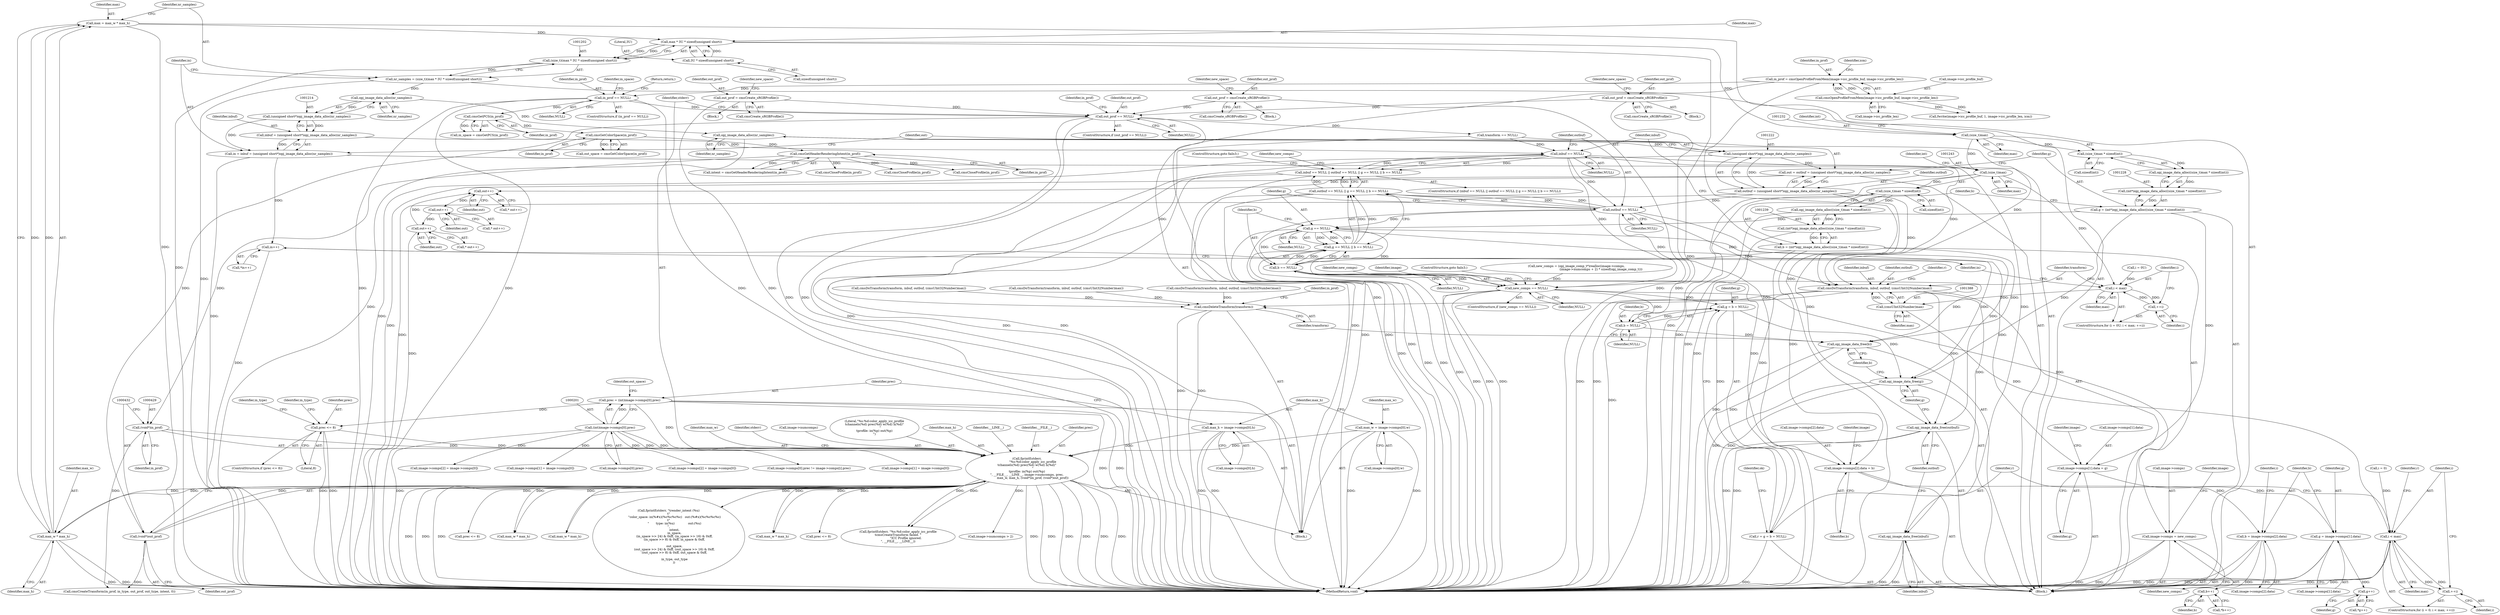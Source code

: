 digraph "0_openjpeg_2e5ab1d9987831c981ff05862e8ccf1381ed58ea@API" {
"1001203" [label="(Call,max * 3U * sizeof(unsigned short))"];
"1001194" [label="(Call,max = max_w * max_h)"];
"1001196" [label="(Call,max_w * max_h)"];
"1000417" [label="(Call,fprintf(stderr,\n            \"%s:%d:color_apply_icc_profile\n\tchannels(%d) prec(%d) w(%d) h(%d)\"\n            \"\n\tprofile: in(%p) out(%p)\n\", __FILE__, __LINE__, image->numcomps, prec,\n            max_w, max_h, (void*)in_prof, (void*)out_prof))"];
"1000198" [label="(Call,prec = (int)image->comps[0].prec)"];
"1000200" [label="(Call,(int)image->comps[0].prec)"];
"1000320" [label="(Call,prec <= 8)"];
"1000180" [label="(Call,max_w = image->comps[0].w)"];
"1000189" [label="(Call,max_h = image->comps[0].h)"];
"1000428" [label="(Call,(void*)in_prof)"];
"1000178" [label="(Call,cmsGetHeaderRenderingIntent(in_prof))"];
"1000174" [label="(Call,cmsGetColorSpace(in_prof))"];
"1000170" [label="(Call,cmsGetPCS(in_prof))"];
"1000163" [label="(Call,in_prof == NULL)"];
"1000136" [label="(Call,in_prof = cmsOpenProfileFromMem(image->icc_profile_buf, image->icc_profile_len))"];
"1000138" [label="(Call,cmsOpenProfileFromMem(image->icc_profile_buf, image->icc_profile_len))"];
"1000431" [label="(Call,(void*)out_prof)"];
"1000410" [label="(Call,out_prof == NULL)"];
"1000338" [label="(Call,out_prof = cmsCreate_sRGBProfile())"];
"1000374" [label="(Call,out_prof = cmsCreate_sRGBProfile())"];
"1000356" [label="(Call,out_prof = cmsCreate_sRGBProfile())"];
"1001205" [label="(Call,3U * sizeof(unsigned short))"];
"1001201" [label="(Call,(size_t)(max * 3U * sizeof(unsigned short)))"];
"1001199" [label="(Call,nr_samples = (size_t)(max * 3U * sizeof(unsigned short)))"];
"1001215" [label="(Call,opj_image_data_alloc(nr_samples))"];
"1001213" [label="(Call,(unsigned short*)opj_image_data_alloc(nr_samples))"];
"1001209" [label="(Call,in = inbuf = (unsigned short*)opj_image_data_alloc(nr_samples))"];
"1001376" [label="(Call,in++)"];
"1001211" [label="(Call,inbuf = (unsigned short*)opj_image_data_alloc(nr_samples))"];
"1001249" [label="(Call,inbuf == NULL)"];
"1001248" [label="(Call,inbuf == NULL || outbuf == NULL || g == NULL || b == NULL)"];
"1001253" [label="(Call,outbuf == NULL)"];
"1001252" [label="(Call,outbuf == NULL || g == NULL || b == NULL)"];
"1001257" [label="(Call,g == NULL)"];
"1001256" [label="(Call,g == NULL || b == NULL)"];
"1001260" [label="(Call,b == NULL)"];
"1001282" [label="(Call,new_comps == NULL)"];
"1001287" [label="(Call,image->comps = new_comps)"];
"1001456" [label="(Call,g = b = NULL)"];
"1001454" [label="(Call,r = g = b = NULL)"];
"1001469" [label="(Call,opj_image_data_free(g))"];
"1001458" [label="(Call,b = NULL)"];
"1001471" [label="(Call,opj_image_data_free(b))"];
"1001341" [label="(Call,image->comps[2].data = b)"];
"1001408" [label="(Call,b = image->comps[2].data)"];
"1001447" [label="(Call,b++)"];
"1001332" [label="(Call,image->comps[1].data = g)"];
"1001399" [label="(Call,g = image->comps[1].data)"];
"1001438" [label="(Call,g++)"];
"1001383" [label="(Call,cmsDoTransform(transform, inbuf, outbuf, (cmsUInt32Number)max))"];
"1001465" [label="(Call,opj_image_data_free(inbuf))"];
"1001467" [label="(Call,opj_image_data_free(outbuf))"];
"1001473" [label="(Call,cmsDeleteTransform(transform))"];
"1001223" [label="(Call,opj_image_data_alloc(nr_samples))"];
"1001221" [label="(Call,(unsigned short*)opj_image_data_alloc(nr_samples))"];
"1001217" [label="(Call,out = outbuf = (unsigned short*)opj_image_data_alloc(nr_samples))"];
"1001434" [label="(Call,out++)"];
"1001443" [label="(Call,out++)"];
"1001452" [label="(Call,out++)"];
"1001219" [label="(Call,outbuf = (unsigned short*)opj_image_data_alloc(nr_samples))"];
"1001231" [label="(Call,(size_t)max)"];
"1001230" [label="(Call,(size_t)max * sizeof(int))"];
"1001229" [label="(Call,opj_image_data_alloc((size_t)max * sizeof(int)))"];
"1001227" [label="(Call,(int*)opj_image_data_alloc((size_t)max * sizeof(int)))"];
"1001225" [label="(Call,g = (int*)opj_image_data_alloc((size_t)max * sizeof(int)))"];
"1001242" [label="(Call,(size_t)max)"];
"1001241" [label="(Call,(size_t)max * sizeof(int))"];
"1001240" [label="(Call,opj_image_data_alloc((size_t)max * sizeof(int)))"];
"1001238" [label="(Call,(int*)opj_image_data_alloc((size_t)max * sizeof(int)))"];
"1001236" [label="(Call,b = (int*)opj_image_data_alloc((size_t)max * sizeof(int)))"];
"1001368" [label="(Call,i < max)"];
"1001371" [label="(Call,++i)"];
"1001387" [label="(Call,(cmsUInt32Number)max)"];
"1001421" [label="(Call,i < max)"];
"1001424" [label="(Call,++i)"];
"1001188" [label="(Block,)"];
"1001321" [label="(Call,image->comps[2] = image->comps[0])"];
"1001200" [label="(Identifier,nr_samples)"];
"1000175" [label="(Identifier,in_prof)"];
"1000180" [label="(Call,max_w = image->comps[0].w)"];
"1001417" [label="(ControlStructure,for (i = 0; i < max; ++i))"];
"1001425" [label="(Identifier,i)"];
"1001221" [label="(Call,(unsigned short*)opj_image_data_alloc(nr_samples))"];
"1001430" [label="(Identifier,r)"];
"1000507" [label="(Call,image->numcomps > 2)"];
"1001288" [label="(Call,image->comps)"];
"1001252" [label="(Call,outbuf == NULL || g == NULL || b == NULL)"];
"1001422" [label="(Identifier,i)"];
"1000169" [label="(Identifier,in_space)"];
"1001453" [label="(Identifier,out)"];
"1001245" [label="(Call,sizeof(int))"];
"1001213" [label="(Call,(unsigned short*)opj_image_data_alloc(nr_samples))"];
"1000419" [label="(Literal,\"%s:%d:color_apply_icc_profile\n\tchannels(%d) prec(%d) w(%d) h(%d)\"\n            \"\n\tprofile: in(%p) out(%p)\n\")"];
"1000191" [label="(Call,image->comps[0].h)"];
"1001454" [label="(Call,r = g = b = NULL)"];
"1001234" [label="(Call,sizeof(int))"];
"1001283" [label="(Identifier,new_comps)"];
"1001260" [label="(Call,b == NULL)"];
"1000190" [label="(Identifier,max_h)"];
"1000431" [label="(Call,(void*)out_prof)"];
"1000276" [label="(Call,image->comps[0].prec != image->comps[i].prec)"];
"1000213" [label="(Block,)"];
"1001467" [label="(Call,opj_image_data_free(outbuf))"];
"1001408" [label="(Call,b = image->comps[2].data)"];
"1001333" [label="(Call,image->comps[1].data)"];
"1000374" [label="(Call,out_prof = cmsCreate_sRGBProfile())"];
"1001227" [label="(Call,(int*)opj_image_data_alloc((size_t)max * sizeof(int)))"];
"1000427" [label="(Identifier,max_h)"];
"1001332" [label="(Call,image->comps[1].data = g)"];
"1001236" [label="(Call,b = (int*)opj_image_data_alloc((size_t)max * sizeof(int)))"];
"1000514" [label="(Call,prec <= 8)"];
"1001247" [label="(ControlStructure,if (inbuf == NULL || outbuf == NULL || g == NULL || b == NULL))"];
"1000414" [label="(Call,cmsCloseProfile(in_prof))"];
"1001349" [label="(Identifier,b)"];
"1000415" [label="(Identifier,in_prof)"];
"1001439" [label="(Identifier,g)"];
"1001211" [label="(Call,inbuf = (unsigned short*)opj_image_data_alloc(nr_samples))"];
"1001258" [label="(Identifier,g)"];
"1001289" [label="(Identifier,image)"];
"1001204" [label="(Identifier,max)"];
"1001442" [label="(Call,* out++)"];
"1001257" [label="(Call,g == NULL)"];
"1001255" [label="(Identifier,NULL)"];
"1000376" [label="(Call,cmsCreate_sRGBProfile())"];
"1001465" [label="(Call,opj_image_data_free(inbuf))"];
"1000421" [label="(Identifier,__LINE__)"];
"1001223" [label="(Call,opj_image_data_alloc(nr_samples))"];
"1001399" [label="(Call,g = image->comps[1].data)"];
"1000714" [label="(Call,max_w * max_h)"];
"1000357" [label="(Identifier,out_prof)"];
"1001368" [label="(Call,i < max)"];
"1001444" [label="(Identifier,out)"];
"1001233" [label="(Identifier,max)"];
"1001387" [label="(Call,(cmsUInt32Number)max)"];
"1001376" [label="(Call,in++)"];
"1001476" [label="(Identifier,in_prof)"];
"1000418" [label="(Identifier,stderr)"];
"1000325" [label="(Identifier,in_type)"];
"1000151" [label="(Call,fwrite(image->icc_profile_buf, 1, image->icc_profile_len, icm))"];
"1000410" [label="(Call,out_prof == NULL)"];
"1001206" [label="(Literal,3U)"];
"1001409" [label="(Identifier,b)"];
"1001459" [label="(Identifier,b)"];
"1000162" [label="(ControlStructure,if (in_prof == NULL))"];
"1001199" [label="(Call,nr_samples = (size_t)(max * 3U * sizeof(unsigned short)))"];
"1000333" [label="(Identifier,in_type)"];
"1000412" [label="(Identifier,NULL)"];
"1001231" [label="(Call,(size_t)max)"];
"1000181" [label="(Identifier,max_w)"];
"1000360" [label="(Identifier,new_space)"];
"1000420" [label="(Identifier,__FILE__)"];
"1001487" [label="(MethodReturn,void)"];
"1000136" [label="(Call,in_prof = cmsOpenProfileFromMem(image->icc_profile_buf, image->icc_profile_len))"];
"1000524" [label="(Call,max_w * max_h)"];
"1001237" [label="(Identifier,b)"];
"1000430" [label="(Identifier,in_prof)"];
"1001291" [label="(Identifier,new_comps)"];
"1001097" [label="(Call,cmsDoTransform(transform, inbuf, outbuf, (cmsUInt32Number)max))"];
"1001457" [label="(Identifier,g)"];
"1001377" [label="(Identifier,in)"];
"1000358" [label="(Call,cmsCreate_sRGBProfile())"];
"1001434" [label="(Call,out++)"];
"1001205" [label="(Call,3U * sizeof(unsigned short))"];
"1001423" [label="(Identifier,max)"];
"1001460" [label="(Identifier,NULL)"];
"1001345" [label="(Identifier,image)"];
"1001473" [label="(Call,cmsDeleteTransform(transform))"];
"1001365" [label="(Call,i = 0U)"];
"1001229" [label="(Call,opj_image_data_alloc((size_t)max * sizeof(int)))"];
"1000340" [label="(Call,cmsCreate_sRGBProfile())"];
"1001240" [label="(Call,opj_image_data_alloc((size_t)max * sizeof(int)))"];
"1000165" [label="(Identifier,NULL)"];
"1001470" [label="(Identifier,g)"];
"1001248" [label="(Call,inbuf == NULL || outbuf == NULL || g == NULL || b == NULL)"];
"1001235" [label="(Identifier,int)"];
"1001215" [label="(Call,opj_image_data_alloc(nr_samples))"];
"1001194" [label="(Call,max = max_w * max_h)"];
"1001264" [label="(ControlStructure,goto fails3;)"];
"1001448" [label="(Identifier,b)"];
"1001443" [label="(Call,out++)"];
"1000167" [label="(Return,return;)"];
"1000198" [label="(Call,prec = (int)image->comps[0].prec)"];
"1001219" [label="(Call,outbuf = (unsigned short*)opj_image_data_alloc(nr_samples))"];
"1000434" [label="(Call,fprintf(stderr, \"\trender_intent (%u)\n\t\"\n            \"color_space: in(%#x)(%c%c%c%c)   out:(%#x)(%c%c%c%c)\n\t\"\n            \"       type: in(%u)              out:(%u)\n\",\n            intent,\n            in_space,\n            (in_space >> 24) & 0xff, (in_space >> 16) & 0xff,\n            (in_space >> 8) & 0xff, in_space & 0xff,\n\n            out_space,\n            (out_space >> 24) & 0xff, (out_space >> 16) & 0xff,\n            (out_space >> 8) & 0xff, out_space & 0xff,\n\n            in_type, out_type\n           ))"];
"1001024" [label="(Call,image->comps[1] = image->comps[0])"];
"1001391" [label="(Identifier,r)"];
"1001462" [label="(Identifier,ok)"];
"1001217" [label="(Call,out = outbuf = (unsigned short*)opj_image_data_alloc(nr_samples))"];
"1001201" [label="(Call,(size_t)(max * 3U * sizeof(unsigned short)))"];
"1001242" [label="(Call,(size_t)max)"];
"1001287" [label="(Call,image->comps = new_comps)"];
"1000168" [label="(Call,in_space = cmsGetPCS(in_prof))"];
"1001253" [label="(Call,outbuf == NULL)"];
"1001254" [label="(Identifier,outbuf)"];
"1001035" [label="(Call,image->comps[2] = image->comps[0])"];
"1001218" [label="(Identifier,out)"];
"1000164" [label="(Identifier,in_prof)"];
"1001209" [label="(Call,in = inbuf = (unsigned short*)opj_image_data_alloc(nr_samples))"];
"1000172" [label="(Call,out_space = cmsGetColorSpace(in_prof))"];
"1001225" [label="(Call,g = (int*)opj_image_data_alloc((size_t)max * sizeof(int)))"];
"1001447" [label="(Call,b++)"];
"1001451" [label="(Call,* out++)"];
"1001196" [label="(Call,max_w * max_h)"];
"1001458" [label="(Call,b = NULL)"];
"1001424" [label="(Call,++i)"];
"1001342" [label="(Call,image->comps[2].data)"];
"1000142" [label="(Call,image->icc_profile_len)"];
"1000425" [label="(Identifier,prec)"];
"1000406" [label="(Call,cmsCloseProfile(in_prof))"];
"1000910" [label="(Call,max_w * max_h)"];
"1001472" [label="(Identifier,b)"];
"1001466" [label="(Identifier,inbuf)"];
"1000375" [label="(Identifier,out_prof)"];
"1001251" [label="(Identifier,NULL)"];
"1000342" [label="(Identifier,new_space)"];
"1001400" [label="(Identifier,g)"];
"1000480" [label="(Call,cmsCreateTransform(in_prof, in_type, out_prof, out_type, intent, 0))"];
"1001210" [label="(Identifier,in)"];
"1000426" [label="(Identifier,max_w)"];
"1000492" [label="(Call,transform == NULL)"];
"1001469" [label="(Call,opj_image_data_free(g))"];
"1001340" [label="(Identifier,g)"];
"1001385" [label="(Identifier,inbuf)"];
"1001401" [label="(Call,image->comps[1].data)"];
"1001364" [label="(ControlStructure,for (i = 0U; i < max; ++i))"];
"1001341" [label="(Call,image->comps[2].data = b)"];
"1001384" [label="(Identifier,transform)"];
"1001310" [label="(Call,image->comps[1] = image->comps[0])"];
"1000378" [label="(Identifier,new_space)"];
"1001471" [label="(Call,opj_image_data_free(b))"];
"1001197" [label="(Identifier,max_w)"];
"1001195" [label="(Identifier,max)"];
"1000411" [label="(Identifier,out_prof)"];
"1001446" [label="(Call,*b++)"];
"1001256" [label="(Call,g == NULL || b == NULL)"];
"1000433" [label="(Identifier,out_prof)"];
"1001437" [label="(Call,*g++)"];
"1000349" [label="(Block,)"];
"1000182" [label="(Call,image->comps[0].w)"];
"1000817" [label="(Call,cmsDoTransform(transform, inbuf, outbuf, (cmsUInt32Number)max))"];
"1000189" [label="(Call,max_h = image->comps[0].h)"];
"1001207" [label="(Call,sizeof(unsigned short))"];
"1000147" [label="(Identifier,icm)"];
"1001386" [label="(Identifier,outbuf)"];
"1000339" [label="(Identifier,out_prof)"];
"1000113" [label="(Block,)"];
"1001295" [label="(Identifier,image)"];
"1000199" [label="(Identifier,prec)"];
"1000202" [label="(Call,image->comps[0].prec)"];
"1001261" [label="(Identifier,b)"];
"1001281" [label="(ControlStructure,if (new_comps == NULL))"];
"1000338" [label="(Call,out_prof = cmsCreate_sRGBProfile())"];
"1001224" [label="(Identifier,nr_samples)"];
"1000211" [label="(Identifier,out_space)"];
"1000356" [label="(Call,out_prof = cmsCreate_sRGBProfile())"];
"1001352" [label="(Identifier,image)"];
"1000322" [label="(Literal,8)"];
"1001383" [label="(Call,cmsDoTransform(transform, inbuf, outbuf, (cmsUInt32Number)max))"];
"1001474" [label="(Identifier,transform)"];
"1001284" [label="(Identifier,NULL)"];
"1001369" [label="(Identifier,i)"];
"1000321" [label="(Identifier,prec)"];
"1001371" [label="(Call,++i)"];
"1001452" [label="(Call,out++)"];
"1001266" [label="(Identifier,new_comps)"];
"1000899" [label="(Call,prec <= 8)"];
"1000409" [label="(ControlStructure,if (out_prof == NULL))"];
"1001286" [label="(ControlStructure,goto fails3;)"];
"1000176" [label="(Call,intent = cmsGetHeaderRenderingIntent(in_prof))"];
"1000627" [label="(Call,cmsDoTransform(transform, inbuf, outbuf, (cmsUInt32Number)max))"];
"1001250" [label="(Identifier,inbuf)"];
"1001435" [label="(Identifier,out)"];
"1000367" [label="(Block,)"];
"1001212" [label="(Identifier,inbuf)"];
"1000139" [label="(Call,image->icc_profile_buf)"];
"1001375" [label="(Call,*in++)"];
"1001456" [label="(Call,g = b = NULL)"];
"1000428" [label="(Call,(void*)in_prof)"];
"1001226" [label="(Identifier,g)"];
"1000417" [label="(Call,fprintf(stderr,\n            \"%s:%d:color_apply_icc_profile\n\tchannels(%d) prec(%d) w(%d) h(%d)\"\n            \"\n\tprofile: in(%p) out(%p)\n\", __FILE__, __LINE__, image->numcomps, prec,\n            max_w, max_h, (void*)in_prof, (void*)out_prof))"];
"1000319" [label="(ControlStructure,if (prec <= 8))"];
"1001389" [label="(Identifier,max)"];
"1000174" [label="(Call,cmsGetColorSpace(in_prof))"];
"1001244" [label="(Identifier,max)"];
"1001455" [label="(Identifier,r)"];
"1001410" [label="(Call,image->comps[2].data)"];
"1000137" [label="(Identifier,in_prof)"];
"1000171" [label="(Identifier,in_prof)"];
"1001238" [label="(Call,(int*)opj_image_data_alloc((size_t)max * sizeof(int)))"];
"1001220" [label="(Identifier,outbuf)"];
"1001433" [label="(Call,* out++)"];
"1000200" [label="(Call,(int)image->comps[0].prec)"];
"1001216" [label="(Identifier,nr_samples)"];
"1001372" [label="(Identifier,i)"];
"1001265" [label="(Call,new_comps = (opj_image_comp_t*)realloc(image->comps,\n                                                   (image->numcomps + 2) * sizeof(opj_image_comp_t)))"];
"1001419" [label="(Identifier,i)"];
"1001421" [label="(Call,i < max)"];
"1000179" [label="(Identifier,in_prof)"];
"1000138" [label="(Call,cmsOpenProfileFromMem(image->icc_profile_buf, image->icc_profile_len))"];
"1001246" [label="(Identifier,int)"];
"1001203" [label="(Call,max * 3U * sizeof(unsigned short))"];
"1001198" [label="(Identifier,max_h)"];
"1000435" [label="(Identifier,stderr)"];
"1001249" [label="(Call,inbuf == NULL)"];
"1000170" [label="(Call,cmsGetPCS(in_prof))"];
"1001438" [label="(Call,g++)"];
"1000178" [label="(Call,cmsGetHeaderRenderingIntent(in_prof))"];
"1001282" [label="(Call,new_comps == NULL)"];
"1001468" [label="(Identifier,outbuf)"];
"1001230" [label="(Call,(size_t)max * sizeof(int))"];
"1001418" [label="(Call,i = 0)"];
"1001241" [label="(Call,(size_t)max * sizeof(int))"];
"1001259" [label="(Identifier,NULL)"];
"1001262" [label="(Identifier,NULL)"];
"1000422" [label="(Call,image->numcomps)"];
"1000320" [label="(Call,prec <= 8)"];
"1000163" [label="(Call,in_prof == NULL)"];
"1000316" [label="(Call,cmsCloseProfile(in_prof))"];
"1001370" [label="(Identifier,max)"];
"1000496" [label="(Call,fprintf(stderr, \"%s:%d:color_apply_icc_profile\n\tcmsCreateTransform failed. \"\n                \"ICC Profile ignored.\n\", __FILE__, __LINE__))"];
"1001203" -> "1001201"  [label="AST: "];
"1001203" -> "1001205"  [label="CFG: "];
"1001204" -> "1001203"  [label="AST: "];
"1001205" -> "1001203"  [label="AST: "];
"1001201" -> "1001203"  [label="CFG: "];
"1001203" -> "1001487"  [label="DDG: "];
"1001203" -> "1001201"  [label="DDG: "];
"1001203" -> "1001201"  [label="DDG: "];
"1001194" -> "1001203"  [label="DDG: "];
"1001205" -> "1001203"  [label="DDG: "];
"1001203" -> "1001231"  [label="DDG: "];
"1001194" -> "1001188"  [label="AST: "];
"1001194" -> "1001196"  [label="CFG: "];
"1001195" -> "1001194"  [label="AST: "];
"1001196" -> "1001194"  [label="AST: "];
"1001200" -> "1001194"  [label="CFG: "];
"1001194" -> "1001487"  [label="DDG: "];
"1001196" -> "1001194"  [label="DDG: "];
"1001196" -> "1001194"  [label="DDG: "];
"1001196" -> "1001198"  [label="CFG: "];
"1001197" -> "1001196"  [label="AST: "];
"1001198" -> "1001196"  [label="AST: "];
"1001196" -> "1001487"  [label="DDG: "];
"1001196" -> "1001487"  [label="DDG: "];
"1000417" -> "1001196"  [label="DDG: "];
"1000417" -> "1001196"  [label="DDG: "];
"1000417" -> "1000113"  [label="AST: "];
"1000417" -> "1000431"  [label="CFG: "];
"1000418" -> "1000417"  [label="AST: "];
"1000419" -> "1000417"  [label="AST: "];
"1000420" -> "1000417"  [label="AST: "];
"1000421" -> "1000417"  [label="AST: "];
"1000422" -> "1000417"  [label="AST: "];
"1000425" -> "1000417"  [label="AST: "];
"1000426" -> "1000417"  [label="AST: "];
"1000427" -> "1000417"  [label="AST: "];
"1000428" -> "1000417"  [label="AST: "];
"1000431" -> "1000417"  [label="AST: "];
"1000435" -> "1000417"  [label="CFG: "];
"1000417" -> "1001487"  [label="DDG: "];
"1000417" -> "1001487"  [label="DDG: "];
"1000417" -> "1001487"  [label="DDG: "];
"1000417" -> "1001487"  [label="DDG: "];
"1000417" -> "1001487"  [label="DDG: "];
"1000417" -> "1001487"  [label="DDG: "];
"1000417" -> "1001487"  [label="DDG: "];
"1000417" -> "1001487"  [label="DDG: "];
"1000417" -> "1001487"  [label="DDG: "];
"1000198" -> "1000417"  [label="DDG: "];
"1000320" -> "1000417"  [label="DDG: "];
"1000180" -> "1000417"  [label="DDG: "];
"1000189" -> "1000417"  [label="DDG: "];
"1000428" -> "1000417"  [label="DDG: "];
"1000431" -> "1000417"  [label="DDG: "];
"1000417" -> "1000434"  [label="DDG: "];
"1000417" -> "1000496"  [label="DDG: "];
"1000417" -> "1000496"  [label="DDG: "];
"1000417" -> "1000507"  [label="DDG: "];
"1000417" -> "1000514"  [label="DDG: "];
"1000417" -> "1000524"  [label="DDG: "];
"1000417" -> "1000524"  [label="DDG: "];
"1000417" -> "1000714"  [label="DDG: "];
"1000417" -> "1000714"  [label="DDG: "];
"1000417" -> "1000899"  [label="DDG: "];
"1000417" -> "1000910"  [label="DDG: "];
"1000417" -> "1000910"  [label="DDG: "];
"1000198" -> "1000113"  [label="AST: "];
"1000198" -> "1000200"  [label="CFG: "];
"1000199" -> "1000198"  [label="AST: "];
"1000200" -> "1000198"  [label="AST: "];
"1000211" -> "1000198"  [label="CFG: "];
"1000198" -> "1001487"  [label="DDG: "];
"1000198" -> "1001487"  [label="DDG: "];
"1000200" -> "1000198"  [label="DDG: "];
"1000198" -> "1000320"  [label="DDG: "];
"1000200" -> "1000202"  [label="CFG: "];
"1000201" -> "1000200"  [label="AST: "];
"1000202" -> "1000200"  [label="AST: "];
"1000200" -> "1001487"  [label="DDG: "];
"1000200" -> "1000276"  [label="DDG: "];
"1000200" -> "1001024"  [label="DDG: "];
"1000200" -> "1001035"  [label="DDG: "];
"1000200" -> "1001310"  [label="DDG: "];
"1000200" -> "1001321"  [label="DDG: "];
"1000320" -> "1000319"  [label="AST: "];
"1000320" -> "1000322"  [label="CFG: "];
"1000321" -> "1000320"  [label="AST: "];
"1000322" -> "1000320"  [label="AST: "];
"1000325" -> "1000320"  [label="CFG: "];
"1000333" -> "1000320"  [label="CFG: "];
"1000320" -> "1001487"  [label="DDG: "];
"1000320" -> "1001487"  [label="DDG: "];
"1000180" -> "1000113"  [label="AST: "];
"1000180" -> "1000182"  [label="CFG: "];
"1000181" -> "1000180"  [label="AST: "];
"1000182" -> "1000180"  [label="AST: "];
"1000190" -> "1000180"  [label="CFG: "];
"1000180" -> "1001487"  [label="DDG: "];
"1000180" -> "1001487"  [label="DDG: "];
"1000189" -> "1000113"  [label="AST: "];
"1000189" -> "1000191"  [label="CFG: "];
"1000190" -> "1000189"  [label="AST: "];
"1000191" -> "1000189"  [label="AST: "];
"1000199" -> "1000189"  [label="CFG: "];
"1000189" -> "1001487"  [label="DDG: "];
"1000189" -> "1001487"  [label="DDG: "];
"1000428" -> "1000430"  [label="CFG: "];
"1000429" -> "1000428"  [label="AST: "];
"1000430" -> "1000428"  [label="AST: "];
"1000432" -> "1000428"  [label="CFG: "];
"1000178" -> "1000428"  [label="DDG: "];
"1000428" -> "1000480"  [label="DDG: "];
"1000178" -> "1000176"  [label="AST: "];
"1000178" -> "1000179"  [label="CFG: "];
"1000179" -> "1000178"  [label="AST: "];
"1000176" -> "1000178"  [label="CFG: "];
"1000178" -> "1000176"  [label="DDG: "];
"1000174" -> "1000178"  [label="DDG: "];
"1000178" -> "1000316"  [label="DDG: "];
"1000178" -> "1000406"  [label="DDG: "];
"1000178" -> "1000414"  [label="DDG: "];
"1000174" -> "1000172"  [label="AST: "];
"1000174" -> "1000175"  [label="CFG: "];
"1000175" -> "1000174"  [label="AST: "];
"1000172" -> "1000174"  [label="CFG: "];
"1000174" -> "1000172"  [label="DDG: "];
"1000170" -> "1000174"  [label="DDG: "];
"1000170" -> "1000168"  [label="AST: "];
"1000170" -> "1000171"  [label="CFG: "];
"1000171" -> "1000170"  [label="AST: "];
"1000168" -> "1000170"  [label="CFG: "];
"1000170" -> "1000168"  [label="DDG: "];
"1000163" -> "1000170"  [label="DDG: "];
"1000163" -> "1000162"  [label="AST: "];
"1000163" -> "1000165"  [label="CFG: "];
"1000164" -> "1000163"  [label="AST: "];
"1000165" -> "1000163"  [label="AST: "];
"1000167" -> "1000163"  [label="CFG: "];
"1000169" -> "1000163"  [label="CFG: "];
"1000163" -> "1001487"  [label="DDG: "];
"1000163" -> "1001487"  [label="DDG: "];
"1000163" -> "1001487"  [label="DDG: "];
"1000136" -> "1000163"  [label="DDG: "];
"1000163" -> "1000410"  [label="DDG: "];
"1000136" -> "1000113"  [label="AST: "];
"1000136" -> "1000138"  [label="CFG: "];
"1000137" -> "1000136"  [label="AST: "];
"1000138" -> "1000136"  [label="AST: "];
"1000147" -> "1000136"  [label="CFG: "];
"1000136" -> "1001487"  [label="DDG: "];
"1000138" -> "1000136"  [label="DDG: "];
"1000138" -> "1000136"  [label="DDG: "];
"1000138" -> "1000142"  [label="CFG: "];
"1000139" -> "1000138"  [label="AST: "];
"1000142" -> "1000138"  [label="AST: "];
"1000138" -> "1000151"  [label="DDG: "];
"1000138" -> "1000151"  [label="DDG: "];
"1000431" -> "1000433"  [label="CFG: "];
"1000432" -> "1000431"  [label="AST: "];
"1000433" -> "1000431"  [label="AST: "];
"1000410" -> "1000431"  [label="DDG: "];
"1000431" -> "1000480"  [label="DDG: "];
"1000410" -> "1000409"  [label="AST: "];
"1000410" -> "1000412"  [label="CFG: "];
"1000411" -> "1000410"  [label="AST: "];
"1000412" -> "1000410"  [label="AST: "];
"1000415" -> "1000410"  [label="CFG: "];
"1000418" -> "1000410"  [label="CFG: "];
"1000410" -> "1001487"  [label="DDG: "];
"1000410" -> "1001487"  [label="DDG: "];
"1000410" -> "1001487"  [label="DDG: "];
"1000338" -> "1000410"  [label="DDG: "];
"1000374" -> "1000410"  [label="DDG: "];
"1000356" -> "1000410"  [label="DDG: "];
"1000410" -> "1000492"  [label="DDG: "];
"1000338" -> "1000213"  [label="AST: "];
"1000338" -> "1000340"  [label="CFG: "];
"1000339" -> "1000338"  [label="AST: "];
"1000340" -> "1000338"  [label="AST: "];
"1000342" -> "1000338"  [label="CFG: "];
"1000338" -> "1001487"  [label="DDG: "];
"1000374" -> "1000367"  [label="AST: "];
"1000374" -> "1000376"  [label="CFG: "];
"1000375" -> "1000374"  [label="AST: "];
"1000376" -> "1000374"  [label="AST: "];
"1000378" -> "1000374"  [label="CFG: "];
"1000374" -> "1001487"  [label="DDG: "];
"1000356" -> "1000349"  [label="AST: "];
"1000356" -> "1000358"  [label="CFG: "];
"1000357" -> "1000356"  [label="AST: "];
"1000358" -> "1000356"  [label="AST: "];
"1000360" -> "1000356"  [label="CFG: "];
"1000356" -> "1001487"  [label="DDG: "];
"1001205" -> "1001207"  [label="CFG: "];
"1001206" -> "1001205"  [label="AST: "];
"1001207" -> "1001205"  [label="AST: "];
"1001201" -> "1001199"  [label="AST: "];
"1001202" -> "1001201"  [label="AST: "];
"1001199" -> "1001201"  [label="CFG: "];
"1001201" -> "1001487"  [label="DDG: "];
"1001201" -> "1001199"  [label="DDG: "];
"1001199" -> "1001188"  [label="AST: "];
"1001200" -> "1001199"  [label="AST: "];
"1001210" -> "1001199"  [label="CFG: "];
"1001199" -> "1001487"  [label="DDG: "];
"1001199" -> "1001215"  [label="DDG: "];
"1001215" -> "1001213"  [label="AST: "];
"1001215" -> "1001216"  [label="CFG: "];
"1001216" -> "1001215"  [label="AST: "];
"1001213" -> "1001215"  [label="CFG: "];
"1001215" -> "1001213"  [label="DDG: "];
"1001215" -> "1001223"  [label="DDG: "];
"1001213" -> "1001211"  [label="AST: "];
"1001214" -> "1001213"  [label="AST: "];
"1001211" -> "1001213"  [label="CFG: "];
"1001213" -> "1001209"  [label="DDG: "];
"1001213" -> "1001211"  [label="DDG: "];
"1001209" -> "1001188"  [label="AST: "];
"1001209" -> "1001211"  [label="CFG: "];
"1001210" -> "1001209"  [label="AST: "];
"1001211" -> "1001209"  [label="AST: "];
"1001218" -> "1001209"  [label="CFG: "];
"1001209" -> "1001487"  [label="DDG: "];
"1001211" -> "1001209"  [label="DDG: "];
"1001209" -> "1001376"  [label="DDG: "];
"1001376" -> "1001375"  [label="AST: "];
"1001376" -> "1001377"  [label="CFG: "];
"1001377" -> "1001376"  [label="AST: "];
"1001375" -> "1001376"  [label="CFG: "];
"1001376" -> "1001487"  [label="DDG: "];
"1001212" -> "1001211"  [label="AST: "];
"1001211" -> "1001249"  [label="DDG: "];
"1001249" -> "1001248"  [label="AST: "];
"1001249" -> "1001251"  [label="CFG: "];
"1001250" -> "1001249"  [label="AST: "];
"1001251" -> "1001249"  [label="AST: "];
"1001254" -> "1001249"  [label="CFG: "];
"1001248" -> "1001249"  [label="CFG: "];
"1001249" -> "1001487"  [label="DDG: "];
"1001249" -> "1001248"  [label="DDG: "];
"1001249" -> "1001248"  [label="DDG: "];
"1000492" -> "1001249"  [label="DDG: "];
"1001249" -> "1001253"  [label="DDG: "];
"1001249" -> "1001282"  [label="DDG: "];
"1001249" -> "1001383"  [label="DDG: "];
"1001249" -> "1001465"  [label="DDG: "];
"1001248" -> "1001247"  [label="AST: "];
"1001248" -> "1001252"  [label="CFG: "];
"1001252" -> "1001248"  [label="AST: "];
"1001264" -> "1001248"  [label="CFG: "];
"1001266" -> "1001248"  [label="CFG: "];
"1001248" -> "1001487"  [label="DDG: "];
"1001248" -> "1001487"  [label="DDG: "];
"1001248" -> "1001487"  [label="DDG: "];
"1001252" -> "1001248"  [label="DDG: "];
"1001252" -> "1001248"  [label="DDG: "];
"1001253" -> "1001252"  [label="AST: "];
"1001253" -> "1001255"  [label="CFG: "];
"1001254" -> "1001253"  [label="AST: "];
"1001255" -> "1001253"  [label="AST: "];
"1001258" -> "1001253"  [label="CFG: "];
"1001252" -> "1001253"  [label="CFG: "];
"1001253" -> "1001487"  [label="DDG: "];
"1001253" -> "1001252"  [label="DDG: "];
"1001253" -> "1001252"  [label="DDG: "];
"1001219" -> "1001253"  [label="DDG: "];
"1001253" -> "1001257"  [label="DDG: "];
"1001253" -> "1001282"  [label="DDG: "];
"1001253" -> "1001383"  [label="DDG: "];
"1001253" -> "1001467"  [label="DDG: "];
"1001252" -> "1001256"  [label="CFG: "];
"1001256" -> "1001252"  [label="AST: "];
"1001252" -> "1001487"  [label="DDG: "];
"1001252" -> "1001487"  [label="DDG: "];
"1001256" -> "1001252"  [label="DDG: "];
"1001256" -> "1001252"  [label="DDG: "];
"1001257" -> "1001256"  [label="AST: "];
"1001257" -> "1001259"  [label="CFG: "];
"1001258" -> "1001257"  [label="AST: "];
"1001259" -> "1001257"  [label="AST: "];
"1001261" -> "1001257"  [label="CFG: "];
"1001256" -> "1001257"  [label="CFG: "];
"1001257" -> "1001487"  [label="DDG: "];
"1001257" -> "1001256"  [label="DDG: "];
"1001257" -> "1001256"  [label="DDG: "];
"1001225" -> "1001257"  [label="DDG: "];
"1001257" -> "1001260"  [label="DDG: "];
"1001257" -> "1001282"  [label="DDG: "];
"1001257" -> "1001332"  [label="DDG: "];
"1001257" -> "1001469"  [label="DDG: "];
"1001256" -> "1001260"  [label="CFG: "];
"1001260" -> "1001256"  [label="AST: "];
"1001256" -> "1001487"  [label="DDG: "];
"1001256" -> "1001487"  [label="DDG: "];
"1001260" -> "1001256"  [label="DDG: "];
"1001260" -> "1001256"  [label="DDG: "];
"1001260" -> "1001262"  [label="CFG: "];
"1001261" -> "1001260"  [label="AST: "];
"1001262" -> "1001260"  [label="AST: "];
"1001260" -> "1001487"  [label="DDG: "];
"1001236" -> "1001260"  [label="DDG: "];
"1001260" -> "1001282"  [label="DDG: "];
"1001260" -> "1001341"  [label="DDG: "];
"1001260" -> "1001471"  [label="DDG: "];
"1001282" -> "1001281"  [label="AST: "];
"1001282" -> "1001284"  [label="CFG: "];
"1001283" -> "1001282"  [label="AST: "];
"1001284" -> "1001282"  [label="AST: "];
"1001286" -> "1001282"  [label="CFG: "];
"1001289" -> "1001282"  [label="CFG: "];
"1001282" -> "1001487"  [label="DDG: "];
"1001282" -> "1001487"  [label="DDG: "];
"1001282" -> "1001487"  [label="DDG: "];
"1001265" -> "1001282"  [label="DDG: "];
"1001282" -> "1001287"  [label="DDG: "];
"1001282" -> "1001456"  [label="DDG: "];
"1001282" -> "1001458"  [label="DDG: "];
"1001287" -> "1001188"  [label="AST: "];
"1001287" -> "1001291"  [label="CFG: "];
"1001288" -> "1001287"  [label="AST: "];
"1001291" -> "1001287"  [label="AST: "];
"1001295" -> "1001287"  [label="CFG: "];
"1001287" -> "1001487"  [label="DDG: "];
"1001287" -> "1001487"  [label="DDG: "];
"1001456" -> "1001454"  [label="AST: "];
"1001456" -> "1001458"  [label="CFG: "];
"1001457" -> "1001456"  [label="AST: "];
"1001458" -> "1001456"  [label="AST: "];
"1001454" -> "1001456"  [label="CFG: "];
"1001456" -> "1001454"  [label="DDG: "];
"1001458" -> "1001456"  [label="DDG: "];
"1001456" -> "1001469"  [label="DDG: "];
"1001454" -> "1001188"  [label="AST: "];
"1001455" -> "1001454"  [label="AST: "];
"1001462" -> "1001454"  [label="CFG: "];
"1001454" -> "1001487"  [label="DDG: "];
"1001469" -> "1001188"  [label="AST: "];
"1001469" -> "1001470"  [label="CFG: "];
"1001470" -> "1001469"  [label="AST: "];
"1001472" -> "1001469"  [label="CFG: "];
"1001469" -> "1001487"  [label="DDG: "];
"1001469" -> "1001487"  [label="DDG: "];
"1001225" -> "1001469"  [label="DDG: "];
"1001458" -> "1001460"  [label="CFG: "];
"1001459" -> "1001458"  [label="AST: "];
"1001460" -> "1001458"  [label="AST: "];
"1001458" -> "1001487"  [label="DDG: "];
"1001458" -> "1001471"  [label="DDG: "];
"1001471" -> "1001188"  [label="AST: "];
"1001471" -> "1001472"  [label="CFG: "];
"1001472" -> "1001471"  [label="AST: "];
"1001474" -> "1001471"  [label="CFG: "];
"1001471" -> "1001487"  [label="DDG: "];
"1001471" -> "1001487"  [label="DDG: "];
"1001236" -> "1001471"  [label="DDG: "];
"1001341" -> "1001188"  [label="AST: "];
"1001341" -> "1001349"  [label="CFG: "];
"1001342" -> "1001341"  [label="AST: "];
"1001349" -> "1001341"  [label="AST: "];
"1001352" -> "1001341"  [label="CFG: "];
"1001236" -> "1001341"  [label="DDG: "];
"1001341" -> "1001408"  [label="DDG: "];
"1001408" -> "1001188"  [label="AST: "];
"1001408" -> "1001410"  [label="CFG: "];
"1001409" -> "1001408"  [label="AST: "];
"1001410" -> "1001408"  [label="AST: "];
"1001419" -> "1001408"  [label="CFG: "];
"1001408" -> "1001487"  [label="DDG: "];
"1001408" -> "1001447"  [label="DDG: "];
"1001447" -> "1001446"  [label="AST: "];
"1001447" -> "1001448"  [label="CFG: "];
"1001448" -> "1001447"  [label="AST: "];
"1001446" -> "1001447"  [label="CFG: "];
"1001332" -> "1001188"  [label="AST: "];
"1001332" -> "1001340"  [label="CFG: "];
"1001333" -> "1001332"  [label="AST: "];
"1001340" -> "1001332"  [label="AST: "];
"1001345" -> "1001332"  [label="CFG: "];
"1001225" -> "1001332"  [label="DDG: "];
"1001332" -> "1001399"  [label="DDG: "];
"1001399" -> "1001188"  [label="AST: "];
"1001399" -> "1001401"  [label="CFG: "];
"1001400" -> "1001399"  [label="AST: "];
"1001401" -> "1001399"  [label="AST: "];
"1001409" -> "1001399"  [label="CFG: "];
"1001399" -> "1001487"  [label="DDG: "];
"1001399" -> "1001438"  [label="DDG: "];
"1001438" -> "1001437"  [label="AST: "];
"1001438" -> "1001439"  [label="CFG: "];
"1001439" -> "1001438"  [label="AST: "];
"1001437" -> "1001438"  [label="CFG: "];
"1001383" -> "1001188"  [label="AST: "];
"1001383" -> "1001387"  [label="CFG: "];
"1001384" -> "1001383"  [label="AST: "];
"1001385" -> "1001383"  [label="AST: "];
"1001386" -> "1001383"  [label="AST: "];
"1001387" -> "1001383"  [label="AST: "];
"1001391" -> "1001383"  [label="CFG: "];
"1001383" -> "1001487"  [label="DDG: "];
"1001383" -> "1001487"  [label="DDG: "];
"1000492" -> "1001383"  [label="DDG: "];
"1001219" -> "1001383"  [label="DDG: "];
"1001387" -> "1001383"  [label="DDG: "];
"1001383" -> "1001465"  [label="DDG: "];
"1001383" -> "1001467"  [label="DDG: "];
"1001383" -> "1001473"  [label="DDG: "];
"1001465" -> "1001188"  [label="AST: "];
"1001465" -> "1001466"  [label="CFG: "];
"1001466" -> "1001465"  [label="AST: "];
"1001468" -> "1001465"  [label="CFG: "];
"1001465" -> "1001487"  [label="DDG: "];
"1001465" -> "1001487"  [label="DDG: "];
"1001467" -> "1001188"  [label="AST: "];
"1001467" -> "1001468"  [label="CFG: "];
"1001468" -> "1001467"  [label="AST: "];
"1001470" -> "1001467"  [label="CFG: "];
"1001467" -> "1001487"  [label="DDG: "];
"1001467" -> "1001487"  [label="DDG: "];
"1001219" -> "1001467"  [label="DDG: "];
"1001473" -> "1000113"  [label="AST: "];
"1001473" -> "1001474"  [label="CFG: "];
"1001474" -> "1001473"  [label="AST: "];
"1001476" -> "1001473"  [label="CFG: "];
"1001473" -> "1001487"  [label="DDG: "];
"1001473" -> "1001487"  [label="DDG: "];
"1000817" -> "1001473"  [label="DDG: "];
"1001097" -> "1001473"  [label="DDG: "];
"1000492" -> "1001473"  [label="DDG: "];
"1000627" -> "1001473"  [label="DDG: "];
"1001223" -> "1001221"  [label="AST: "];
"1001223" -> "1001224"  [label="CFG: "];
"1001224" -> "1001223"  [label="AST: "];
"1001221" -> "1001223"  [label="CFG: "];
"1001223" -> "1001487"  [label="DDG: "];
"1001223" -> "1001221"  [label="DDG: "];
"1001221" -> "1001219"  [label="AST: "];
"1001222" -> "1001221"  [label="AST: "];
"1001219" -> "1001221"  [label="CFG: "];
"1001221" -> "1001487"  [label="DDG: "];
"1001221" -> "1001217"  [label="DDG: "];
"1001221" -> "1001219"  [label="DDG: "];
"1001217" -> "1001188"  [label="AST: "];
"1001217" -> "1001219"  [label="CFG: "];
"1001218" -> "1001217"  [label="AST: "];
"1001219" -> "1001217"  [label="AST: "];
"1001226" -> "1001217"  [label="CFG: "];
"1001217" -> "1001487"  [label="DDG: "];
"1001219" -> "1001217"  [label="DDG: "];
"1001217" -> "1001434"  [label="DDG: "];
"1001434" -> "1001433"  [label="AST: "];
"1001434" -> "1001435"  [label="CFG: "];
"1001435" -> "1001434"  [label="AST: "];
"1001433" -> "1001434"  [label="CFG: "];
"1001452" -> "1001434"  [label="DDG: "];
"1001434" -> "1001443"  [label="DDG: "];
"1001443" -> "1001442"  [label="AST: "];
"1001443" -> "1001444"  [label="CFG: "];
"1001444" -> "1001443"  [label="AST: "];
"1001442" -> "1001443"  [label="CFG: "];
"1001443" -> "1001452"  [label="DDG: "];
"1001452" -> "1001451"  [label="AST: "];
"1001452" -> "1001453"  [label="CFG: "];
"1001453" -> "1001452"  [label="AST: "];
"1001451" -> "1001452"  [label="CFG: "];
"1001452" -> "1001487"  [label="DDG: "];
"1001220" -> "1001219"  [label="AST: "];
"1001219" -> "1001487"  [label="DDG: "];
"1001231" -> "1001230"  [label="AST: "];
"1001231" -> "1001233"  [label="CFG: "];
"1001232" -> "1001231"  [label="AST: "];
"1001233" -> "1001231"  [label="AST: "];
"1001235" -> "1001231"  [label="CFG: "];
"1001231" -> "1001230"  [label="DDG: "];
"1001231" -> "1001242"  [label="DDG: "];
"1001230" -> "1001229"  [label="AST: "];
"1001230" -> "1001234"  [label="CFG: "];
"1001234" -> "1001230"  [label="AST: "];
"1001229" -> "1001230"  [label="CFG: "];
"1001230" -> "1001229"  [label="DDG: "];
"1001229" -> "1001227"  [label="AST: "];
"1001227" -> "1001229"  [label="CFG: "];
"1001229" -> "1001227"  [label="DDG: "];
"1001227" -> "1001225"  [label="AST: "];
"1001228" -> "1001227"  [label="AST: "];
"1001225" -> "1001227"  [label="CFG: "];
"1001227" -> "1001225"  [label="DDG: "];
"1001225" -> "1001188"  [label="AST: "];
"1001226" -> "1001225"  [label="AST: "];
"1001237" -> "1001225"  [label="CFG: "];
"1001242" -> "1001241"  [label="AST: "];
"1001242" -> "1001244"  [label="CFG: "];
"1001243" -> "1001242"  [label="AST: "];
"1001244" -> "1001242"  [label="AST: "];
"1001246" -> "1001242"  [label="CFG: "];
"1001242" -> "1001487"  [label="DDG: "];
"1001242" -> "1001241"  [label="DDG: "];
"1001242" -> "1001368"  [label="DDG: "];
"1001241" -> "1001240"  [label="AST: "];
"1001241" -> "1001245"  [label="CFG: "];
"1001245" -> "1001241"  [label="AST: "];
"1001240" -> "1001241"  [label="CFG: "];
"1001241" -> "1001487"  [label="DDG: "];
"1001241" -> "1001240"  [label="DDG: "];
"1001240" -> "1001238"  [label="AST: "];
"1001238" -> "1001240"  [label="CFG: "];
"1001240" -> "1001487"  [label="DDG: "];
"1001240" -> "1001238"  [label="DDG: "];
"1001238" -> "1001236"  [label="AST: "];
"1001239" -> "1001238"  [label="AST: "];
"1001236" -> "1001238"  [label="CFG: "];
"1001238" -> "1001487"  [label="DDG: "];
"1001238" -> "1001236"  [label="DDG: "];
"1001236" -> "1001188"  [label="AST: "];
"1001237" -> "1001236"  [label="AST: "];
"1001250" -> "1001236"  [label="CFG: "];
"1001236" -> "1001487"  [label="DDG: "];
"1001368" -> "1001364"  [label="AST: "];
"1001368" -> "1001370"  [label="CFG: "];
"1001369" -> "1001368"  [label="AST: "];
"1001370" -> "1001368"  [label="AST: "];
"1001377" -> "1001368"  [label="CFG: "];
"1001384" -> "1001368"  [label="CFG: "];
"1001365" -> "1001368"  [label="DDG: "];
"1001371" -> "1001368"  [label="DDG: "];
"1001368" -> "1001371"  [label="DDG: "];
"1001368" -> "1001387"  [label="DDG: "];
"1001371" -> "1001364"  [label="AST: "];
"1001371" -> "1001372"  [label="CFG: "];
"1001372" -> "1001371"  [label="AST: "];
"1001369" -> "1001371"  [label="CFG: "];
"1001387" -> "1001389"  [label="CFG: "];
"1001388" -> "1001387"  [label="AST: "];
"1001389" -> "1001387"  [label="AST: "];
"1001387" -> "1001421"  [label="DDG: "];
"1001421" -> "1001417"  [label="AST: "];
"1001421" -> "1001423"  [label="CFG: "];
"1001422" -> "1001421"  [label="AST: "];
"1001423" -> "1001421"  [label="AST: "];
"1001430" -> "1001421"  [label="CFG: "];
"1001455" -> "1001421"  [label="CFG: "];
"1001421" -> "1001487"  [label="DDG: "];
"1001421" -> "1001487"  [label="DDG: "];
"1001421" -> "1001487"  [label="DDG: "];
"1001424" -> "1001421"  [label="DDG: "];
"1001418" -> "1001421"  [label="DDG: "];
"1001421" -> "1001424"  [label="DDG: "];
"1001424" -> "1001417"  [label="AST: "];
"1001424" -> "1001425"  [label="CFG: "];
"1001425" -> "1001424"  [label="AST: "];
"1001422" -> "1001424"  [label="CFG: "];
}
